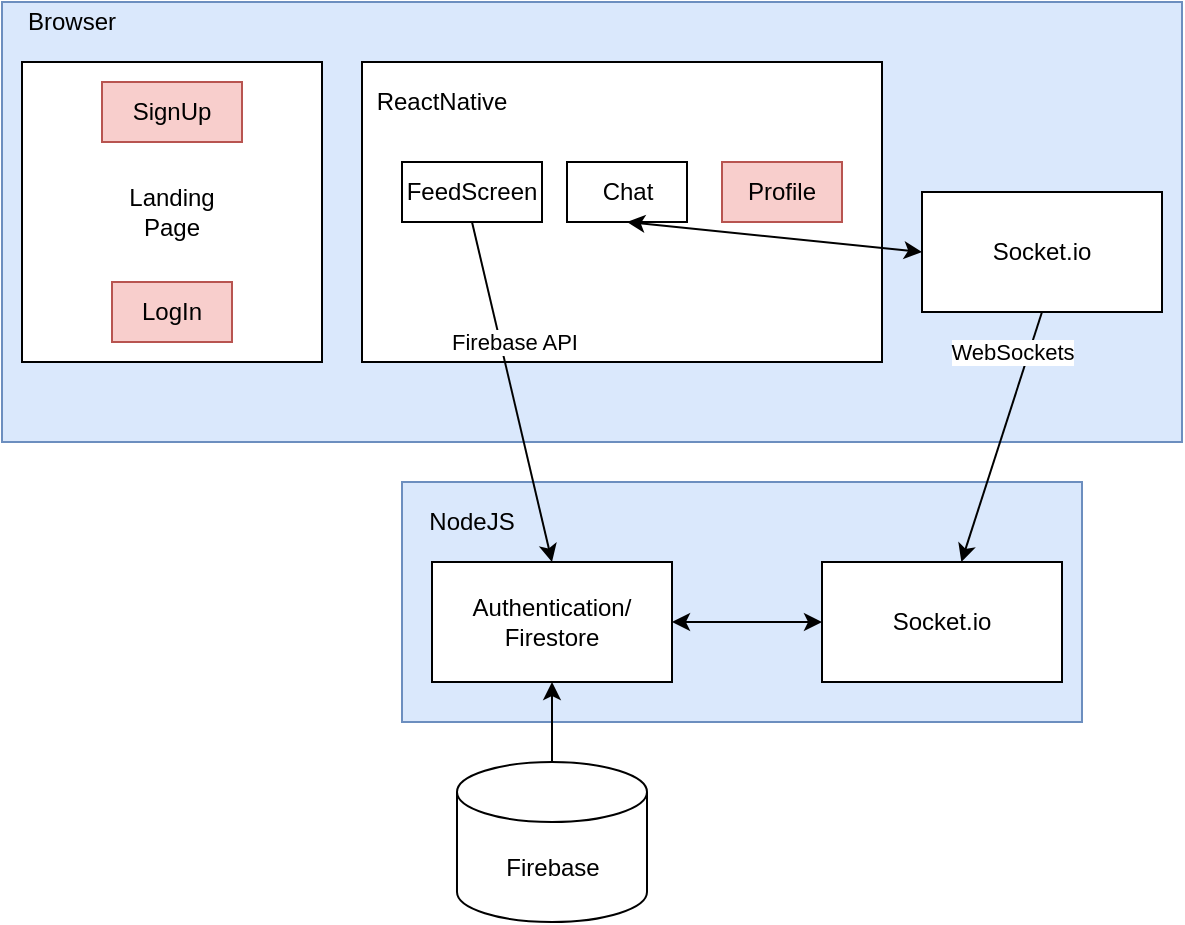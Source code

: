 <mxfile>
    <diagram id="1hXdDbdBJjtsygzasfBf" name="Page-1">
        <mxGraphModel dx="737" dy="385" grid="1" gridSize="10" guides="1" tooltips="1" connect="1" arrows="1" fold="1" page="1" pageScale="1" pageWidth="850" pageHeight="1100" math="0" shadow="0">
            <root>
                <mxCell id="0"/>
                <mxCell id="1" parent="0"/>
                <mxCell id="N3AsyTqjkd23Cz0DjQi--1" value="" style="rounded=0;whiteSpace=wrap;html=1;fillColor=#dae8fc;strokeColor=#6c8ebf;" parent="1" vertex="1">
                    <mxGeometry x="190" y="80" width="590" height="220" as="geometry"/>
                </mxCell>
                <mxCell id="N3AsyTqjkd23Cz0DjQi--2" value="Browser" style="text;html=1;strokeColor=none;fillColor=none;align=center;verticalAlign=middle;whiteSpace=wrap;rounded=0;" parent="1" vertex="1">
                    <mxGeometry x="205" y="80" width="40" height="20" as="geometry"/>
                </mxCell>
                <mxCell id="N3AsyTqjkd23Cz0DjQi--3" value="" style="whiteSpace=wrap;html=1;aspect=fixed;" parent="1" vertex="1">
                    <mxGeometry x="200" y="110" width="150" height="150" as="geometry"/>
                </mxCell>
                <mxCell id="N3AsyTqjkd23Cz0DjQi--4" value="Landing Page" style="text;html=1;strokeColor=none;fillColor=none;align=center;verticalAlign=middle;whiteSpace=wrap;rounded=0;" parent="1" vertex="1">
                    <mxGeometry x="255" y="175" width="40" height="20" as="geometry"/>
                </mxCell>
                <mxCell id="N3AsyTqjkd23Cz0DjQi--10" value="Socket.io" style="rounded=0;whiteSpace=wrap;html=1;" parent="1" vertex="1">
                    <mxGeometry x="650" y="175" width="120" height="60" as="geometry"/>
                </mxCell>
                <mxCell id="N3AsyTqjkd23Cz0DjQi--15" value="" style="rounded=0;whiteSpace=wrap;html=1;" parent="1" vertex="1">
                    <mxGeometry x="370" y="110" width="260" height="150" as="geometry"/>
                </mxCell>
                <mxCell id="N3AsyTqjkd23Cz0DjQi--16" value="FeedScreen" style="rounded=0;whiteSpace=wrap;html=1;" parent="1" vertex="1">
                    <mxGeometry x="390" y="160" width="70" height="30" as="geometry"/>
                </mxCell>
                <mxCell id="N3AsyTqjkd23Cz0DjQi--17" value="ReactNative" style="text;html=1;strokeColor=none;fillColor=none;align=center;verticalAlign=middle;whiteSpace=wrap;rounded=0;" parent="1" vertex="1">
                    <mxGeometry x="390" y="120" width="40" height="20" as="geometry"/>
                </mxCell>
                <mxCell id="N3AsyTqjkd23Cz0DjQi--21" value="Chat" style="rounded=0;whiteSpace=wrap;html=1;" parent="1" vertex="1">
                    <mxGeometry x="472.5" y="160" width="60" height="30" as="geometry"/>
                </mxCell>
                <mxCell id="N3AsyTqjkd23Cz0DjQi--22" value="SignUp" style="rounded=0;whiteSpace=wrap;html=1;fillColor=#f8cecc;strokeColor=#b85450;" parent="1" vertex="1">
                    <mxGeometry x="240" y="120" width="70" height="30" as="geometry"/>
                </mxCell>
                <mxCell id="N3AsyTqjkd23Cz0DjQi--26" value="LogIn" style="rounded=0;whiteSpace=wrap;html=1;fillColor=#f8cecc;strokeColor=#b85450;" parent="1" vertex="1">
                    <mxGeometry x="245" y="220" width="60" height="30" as="geometry"/>
                </mxCell>
                <mxCell id="N3AsyTqjkd23Cz0DjQi--30" value="" style="endArrow=classic;startArrow=classic;html=1;entryX=0;entryY=0.5;entryDx=0;entryDy=0;exitX=0.5;exitY=1;exitDx=0;exitDy=0;" parent="1" source="N3AsyTqjkd23Cz0DjQi--21" target="N3AsyTqjkd23Cz0DjQi--10" edge="1">
                    <mxGeometry width="50" height="50" relative="1" as="geometry">
                        <mxPoint x="640" y="250" as="sourcePoint"/>
                        <mxPoint x="690" y="200" as="targetPoint"/>
                        <Array as="points"/>
                    </mxGeometry>
                </mxCell>
                <mxCell id="N3AsyTqjkd23Cz0DjQi--31" value="" style="rounded=0;whiteSpace=wrap;html=1;fillColor=#dae8fc;strokeColor=#6c8ebf;" parent="1" vertex="1">
                    <mxGeometry x="390" y="320" width="340" height="120" as="geometry"/>
                </mxCell>
                <mxCell id="N3AsyTqjkd23Cz0DjQi--32" value="NodeJS" style="text;html=1;strokeColor=none;fillColor=none;align=center;verticalAlign=middle;whiteSpace=wrap;rounded=0;" parent="1" vertex="1">
                    <mxGeometry x="405" y="330" width="40" height="20" as="geometry"/>
                </mxCell>
                <mxCell id="N3AsyTqjkd23Cz0DjQi--33" value="Authentication/ Firestore" style="rounded=0;whiteSpace=wrap;html=1;" parent="1" vertex="1">
                    <mxGeometry x="405" y="360" width="120" height="60" as="geometry"/>
                </mxCell>
                <mxCell id="N3AsyTqjkd23Cz0DjQi--34" value="Socket.io" style="rounded=0;whiteSpace=wrap;html=1;" parent="1" vertex="1">
                    <mxGeometry x="600" y="360" width="120" height="60" as="geometry"/>
                </mxCell>
                <mxCell id="CbuBpeY7zgmn1acWqg0A-3" style="edgeStyle=orthogonalEdgeStyle;rounded=0;orthogonalLoop=1;jettySize=auto;html=1;entryX=0.5;entryY=1;entryDx=0;entryDy=0;" parent="1" source="N3AsyTqjkd23Cz0DjQi--39" target="N3AsyTqjkd23Cz0DjQi--33" edge="1">
                    <mxGeometry relative="1" as="geometry"/>
                </mxCell>
                <mxCell id="N3AsyTqjkd23Cz0DjQi--39" value="Firebase" style="shape=cylinder3;whiteSpace=wrap;html=1;boundedLbl=1;backgroundOutline=1;size=15;" parent="1" vertex="1">
                    <mxGeometry x="417.5" y="460" width="95" height="80" as="geometry"/>
                </mxCell>
                <mxCell id="N3AsyTqjkd23Cz0DjQi--43" value="" style="endArrow=classic;html=1;verticalAlign=middle;entryX=0.5;entryY=0;entryDx=0;entryDy=0;exitX=0.5;exitY=1;exitDx=0;exitDy=0;" parent="1" source="N3AsyTqjkd23Cz0DjQi--16" target="N3AsyTqjkd23Cz0DjQi--33" edge="1">
                    <mxGeometry relative="1" as="geometry">
                        <mxPoint x="420" y="360" as="sourcePoint"/>
                        <mxPoint x="520" y="360" as="targetPoint"/>
                    </mxGeometry>
                </mxCell>
                <mxCell id="N3AsyTqjkd23Cz0DjQi--44" value="Firebase API" style="edgeLabel;resizable=0;html=1;align=center;verticalAlign=middle;" parent="N3AsyTqjkd23Cz0DjQi--43" connectable="0" vertex="1">
                    <mxGeometry relative="1" as="geometry">
                        <mxPoint x="1" y="-25" as="offset"/>
                    </mxGeometry>
                </mxCell>
                <mxCell id="N3AsyTqjkd23Cz0DjQi--61" value="" style="endArrow=classic;html=1;verticalAlign=middle;exitX=0.5;exitY=1;exitDx=0;exitDy=0;" parent="1" source="N3AsyTqjkd23Cz0DjQi--10" target="N3AsyTqjkd23Cz0DjQi--34" edge="1">
                    <mxGeometry relative="1" as="geometry">
                        <mxPoint x="710" y="360" as="sourcePoint"/>
                        <mxPoint x="810" y="360" as="targetPoint"/>
                    </mxGeometry>
                </mxCell>
                <mxCell id="N3AsyTqjkd23Cz0DjQi--62" value="WebSockets" style="edgeLabel;resizable=0;html=1;align=center;verticalAlign=middle;" parent="N3AsyTqjkd23Cz0DjQi--61" connectable="0" vertex="1">
                    <mxGeometry relative="1" as="geometry">
                        <mxPoint x="5" y="-43" as="offset"/>
                    </mxGeometry>
                </mxCell>
                <mxCell id="CbuBpeY7zgmn1acWqg0A-1" value="Profile" style="rounded=0;whiteSpace=wrap;html=1;fillColor=#f8cecc;strokeColor=#b85450;" parent="1" vertex="1">
                    <mxGeometry x="550" y="160" width="60" height="30" as="geometry"/>
                </mxCell>
                <mxCell id="CbuBpeY7zgmn1acWqg0A-2" value="" style="endArrow=classic;startArrow=classic;html=1;entryX=0;entryY=0.5;entryDx=0;entryDy=0;exitX=1;exitY=0.5;exitDx=0;exitDy=0;" parent="1" source="N3AsyTqjkd23Cz0DjQi--33" target="N3AsyTqjkd23Cz0DjQi--34" edge="1">
                    <mxGeometry width="50" height="50" relative="1" as="geometry">
                        <mxPoint x="540" y="530" as="sourcePoint"/>
                        <mxPoint x="737.5" y="560" as="targetPoint"/>
                        <Array as="points"/>
                    </mxGeometry>
                </mxCell>
            </root>
        </mxGraphModel>
    </diagram>
</mxfile>